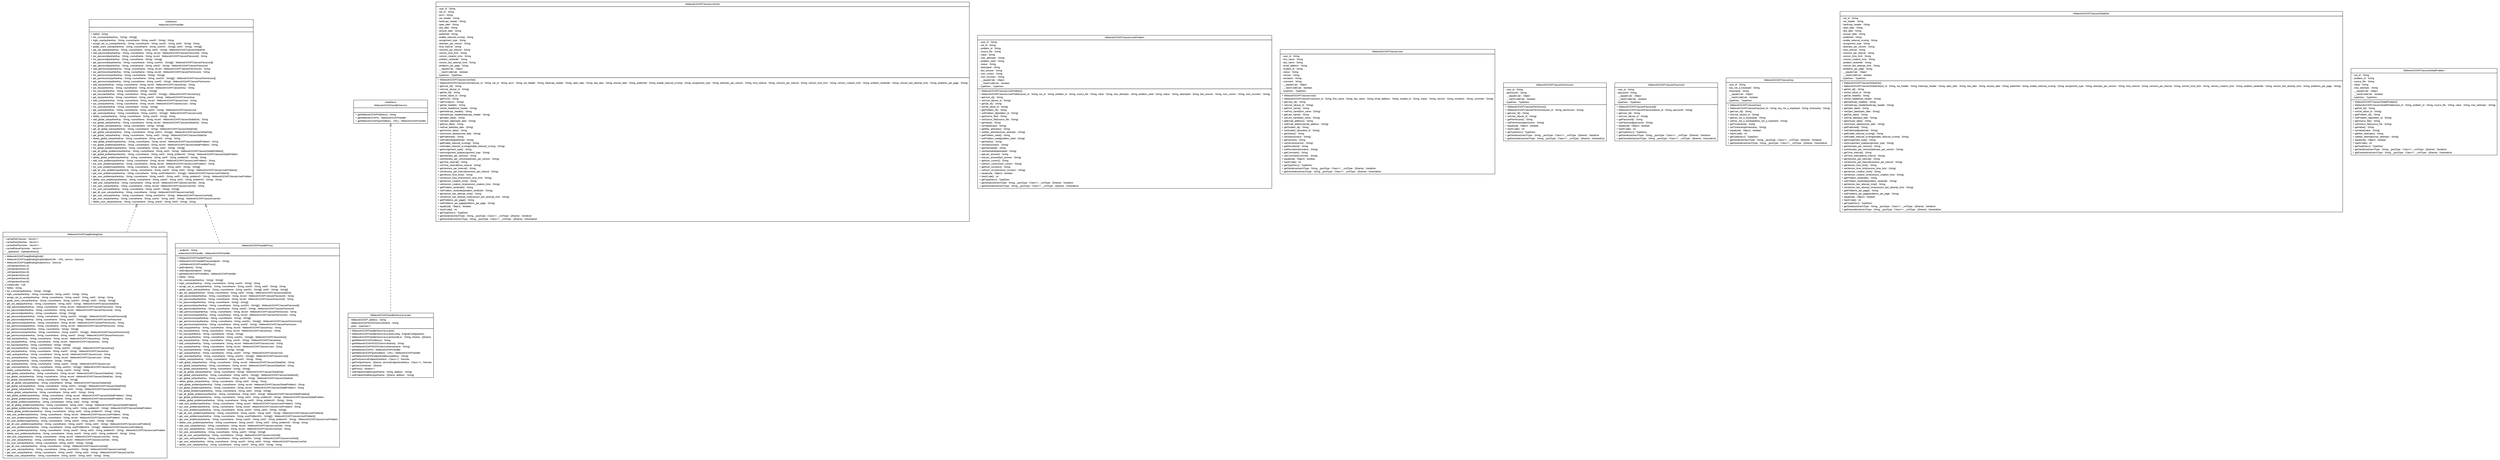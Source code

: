 #!/usr/local/bin/dot
#
# Class diagram 
# Generated by UMLGraph version 5.4 (http://www.umlgraph.org/)
#

digraph G {
	edge [fontname="arial",fontsize=10,labelfontname="arial",labelfontsize=10];
	node [fontname="arial",fontsize=10,shape=plaintext];
	nodesep=0.25;
	ranksep=0.5;
	// edu.missouri.math.webwork.WebworkSOAP.WebworkSOAPSoapBindingStub
	c33 [label=<<table title="edu.missouri.math.webwork.WebworkSOAP.WebworkSOAPSoapBindingStub" border="0" cellborder="1" cellspacing="0" cellpadding="2" port="p" href="./WebworkSOAPSoapBindingStub.html">
		<tr><td><table border="0" cellspacing="0" cellpadding="1">
<tr><td align="center" balign="center"> WebworkSOAPSoapBindingStub </td></tr>
		</table></td></tr>
		<tr><td><table border="0" cellspacing="0" cellpadding="1">
<tr><td align="left" balign="left"> - cachedSerClasses : Vector&lt;&gt; </td></tr>
<tr><td align="left" balign="left"> - cachedSerQNames : Vector&lt;&gt; </td></tr>
<tr><td align="left" balign="left"> - cachedSerFactories : Vector&lt;&gt; </td></tr>
<tr><td align="left" balign="left"> - cachedDeserFactories : Vector&lt;&gt; </td></tr>
<tr><td align="left" balign="left"> ~ _operations : OperationDesc[] </td></tr>
		</table></td></tr>
		<tr><td><table border="0" cellspacing="0" cellpadding="1">
<tr><td align="left" balign="left"> + WebworkSOAPSoapBindingStub() </td></tr>
<tr><td align="left" balign="left"> + WebworkSOAPSoapBindingStub(endpointURL : URL, service : Service) </td></tr>
<tr><td align="left" balign="left"> + WebworkSOAPSoapBindingStub(service : Service) </td></tr>
<tr><td align="left" balign="left"> - _initOperationDesc1() </td></tr>
<tr><td align="left" balign="left"> - _initOperationDesc2() </td></tr>
<tr><td align="left" balign="left"> - _initOperationDesc3() </td></tr>
<tr><td align="left" balign="left"> - _initOperationDesc4() </td></tr>
<tr><td align="left" balign="left"> - _initOperationDesc5() </td></tr>
<tr><td align="left" balign="left"> - _initOperationDesc6() </td></tr>
<tr><td align="left" balign="left"> # createCall() : Call </td></tr>
<tr><td align="left" balign="left"> + hello() : String </td></tr>
<tr><td align="left" balign="left"> + list_courses(authenKey : String) : String[] </td></tr>
<tr><td align="left" balign="left"> + login_user(authenKey : String, courseName : String, userID : String) : String </td></tr>
<tr><td align="left" balign="left"> + assign_set_to_user(authenKey : String, courseName : String, userID : String, setID : String) : String </td></tr>
<tr><td align="left" balign="left"> + grade_users_sets(authenKey : String, courseName : String, userIDs : String[], setID : String) : String[] </td></tr>
<tr><td align="left" balign="left"> + get_set_data(authenKey : String, courseName : String, setID : String) : WebworkSOAPClassesGlobalSet </td></tr>
<tr><td align="left" balign="left"> + add_password(authenKey : String, courseName : String, record : WebworkSOAPClassesPassword) : String </td></tr>
<tr><td align="left" balign="left"> + put_password(authenKey : String, courseName : String, record : WebworkSOAPClassesPassword) : String </td></tr>
<tr><td align="left" balign="left"> + list_password(authenKey : String, courseName : String) : String[] </td></tr>
<tr><td align="left" balign="left"> + get_passwords(authenKey : String, courseName : String, userIDs : String[]) : WebworkSOAPClassesPassword[] </td></tr>
<tr><td align="left" balign="left"> + get_password(authenKey : String, courseName : String, userID : String) : WebworkSOAPClassesPassword </td></tr>
<tr><td align="left" balign="left"> + add_permission(authenKey : String, courseName : String, record : WebworkSOAPClassesPermission) : String </td></tr>
<tr><td align="left" balign="left"> + put_permission(authenKey : String, courseName : String, record : WebworkSOAPClassesPermission) : String </td></tr>
<tr><td align="left" balign="left"> + list_permissions(authenKey : String, courseName : String) : String[] </td></tr>
<tr><td align="left" balign="left"> + get_permissions(authenKey : String, courseName : String, userIDs : String[]) : WebworkSOAPClassesPermission[] </td></tr>
<tr><td align="left" balign="left"> + get_permission(authenKey : String, courseName : String, userID : String) : WebworkSOAPClassesPermission </td></tr>
<tr><td align="left" balign="left"> + add_key(authenKey : String, courseName : String, record : WebworkSOAPClassesKey) : String </td></tr>
<tr><td align="left" balign="left"> + put_key(authenKey : String, courseName : String, record : WebworkSOAPClassesKey) : String </td></tr>
<tr><td align="left" balign="left"> + list_keys(authenKey : String, courseName : String) : String[] </td></tr>
<tr><td align="left" balign="left"> + get_keys(authenKey : String, courseName : String, userIDs : String[]) : WebworkSOAPClassesKey[] </td></tr>
<tr><td align="left" balign="left"> + get_key(authenKey : String, courseName : String, userID : String) : WebworkSOAPClassesKey </td></tr>
<tr><td align="left" balign="left"> + add_user(authenKey : String, courseName : String, record : WebworkSOAPClassesUser) : String </td></tr>
<tr><td align="left" balign="left"> + put_user(authenKey : String, courseName : String, record : WebworkSOAPClassesUser) : String </td></tr>
<tr><td align="left" balign="left"> + list_users(authenKey : String, courseName : String) : String[] </td></tr>
<tr><td align="left" balign="left"> + get_user(authenKey : String, courseName : String, userID : String) : WebworkSOAPClassesUser </td></tr>
<tr><td align="left" balign="left"> + get_users(authenKey : String, courseName : String, userIDs : String[]) : WebworkSOAPClassesUser[] </td></tr>
<tr><td align="left" balign="left"> + delete_user(authenKey : String, courseName : String, userID : String) : String </td></tr>
<tr><td align="left" balign="left"> + add_global_set(authenKey : String, courseName : String, record : WebworkSOAPClassesGlobalSet) : String </td></tr>
<tr><td align="left" balign="left"> + put_global_set(authenKey : String, courseName : String, record : WebworkSOAPClassesGlobalSet) : String </td></tr>
<tr><td align="left" balign="left"> + list_global_sets(authenKey : String, courseName : String) : String[] </td></tr>
<tr><td align="left" balign="left"> + get_all_global_sets(authenKey : String, courseName : String) : WebworkSOAPClassesGlobalSet[] </td></tr>
<tr><td align="left" balign="left"> + get_global_sets(authenKey : String, courseName : String, setIDs : String[]) : WebworkSOAPClassesGlobalSet[] </td></tr>
<tr><td align="left" balign="left"> + get_global_set(authenKey : String, courseName : String, setID : String) : WebworkSOAPClassesGlobalSet </td></tr>
<tr><td align="left" balign="left"> + delete_global_set(authenKey : String, courseName : String, setID : String) : String </td></tr>
<tr><td align="left" balign="left"> + add_global_problem(authenKey : String, courseName : String, record : WebworkSOAPClassesGlobalProblem) : String </td></tr>
<tr><td align="left" balign="left"> + put_global_problem(authenKey : String, courseName : String, record : WebworkSOAPClassesGlobalProblem) : String </td></tr>
<tr><td align="left" balign="left"> + list_global_problems(authenKey : String, courseName : String, setID : String) : String[] </td></tr>
<tr><td align="left" balign="left"> + get_all_global_problems(authenKey : String, courseName : String, setID : String) : WebworkSOAPClassesGlobalProblem[] </td></tr>
<tr><td align="left" balign="left"> + get_global_problem(authenKey : String, courseName : String, setID : String, problemID : String) : WebworkSOAPClassesGlobalProblem </td></tr>
<tr><td align="left" balign="left"> + delete_global_problem(authenKey : String, courseName : String, setID : String, problemID : String) : String </td></tr>
<tr><td align="left" balign="left"> + add_user_problem(authenKey : String, courseName : String, record : WebworkSOAPClassesUserProblem) : String </td></tr>
<tr><td align="left" balign="left"> + put_user_problem(authenKey : String, courseName : String, record : WebworkSOAPClassesUserProblem) : String </td></tr>
<tr><td align="left" balign="left"> + list_user_problems(authenKey : String, courseName : String, userID : String, setID : String) : String[] </td></tr>
<tr><td align="left" balign="left"> + get_all_user_problems(authenKey : String, courseName : String, userID : String, setID : String) : WebworkSOAPClassesUserProblem[] </td></tr>
<tr><td align="left" balign="left"> + get_user_problems(authenKey : String, courseName : String, userProblemIDs : String[]) : WebworkSOAPClassesUserProblem[] </td></tr>
<tr><td align="left" balign="left"> + get_user_problem(authenKey : String, courseName : String, userID : String, setID : String, problemID : String) : WebworkSOAPClassesUserProblem </td></tr>
<tr><td align="left" balign="left"> + delete_user_problem(authenKey : String, courseName : String, userID : String, setID : String, problemID : String) : String </td></tr>
<tr><td align="left" balign="left"> + add_user_set(authenKey : String, courseName : String, record : WebworkSOAPClassesUserSet) : String </td></tr>
<tr><td align="left" balign="left"> + put_user_set(authenKey : String, courseName : String, record : WebworkSOAPClassesUserSet) : String </td></tr>
<tr><td align="left" balign="left"> + list_user_sets(authenKey : String, courseName : String, userID : String) : String[] </td></tr>
<tr><td align="left" balign="left"> + get_all_user_sets(authenKey : String, courseName : String) : WebworkSOAPClassesUserSet[] </td></tr>
<tr><td align="left" balign="left"> + get_user_sets(authenKey : String, courseName : String, userSetIDs : String) : WebworkSOAPClassesUserSet[] </td></tr>
<tr><td align="left" balign="left"> + get_user_set(authenKey : String, courseName : String, userID : String, setID : String) : WebworkSOAPClassesUserSet </td></tr>
<tr><td align="left" balign="left"> + delete_user_set(authenKey : String, courseName : String, userID : String, setID : String) : String </td></tr>
		</table></td></tr>
		</table>>, URL="./WebworkSOAPSoapBindingStub.html", fontname="arial", fontcolor="black", fontsize=10.0];
	// edu.missouri.math.webwork.WebworkSOAP.WebworkSOAPHandlerServiceLocator
	c34 [label=<<table title="edu.missouri.math.webwork.WebworkSOAP.WebworkSOAPHandlerServiceLocator" border="0" cellborder="1" cellspacing="0" cellpadding="2" port="p" href="./WebworkSOAPHandlerServiceLocator.html">
		<tr><td><table border="0" cellspacing="0" cellpadding="1">
<tr><td align="center" balign="center"> WebworkSOAPHandlerServiceLocator </td></tr>
		</table></td></tr>
		<tr><td><table border="0" cellspacing="0" cellpadding="1">
<tr><td align="left" balign="left"> - WebworkSOAP_address : String </td></tr>
<tr><td align="left" balign="left"> - WebworkSOAPWSDDServiceName : String </td></tr>
<tr><td align="left" balign="left"> - ports : HashSet&lt;&gt; </td></tr>
		</table></td></tr>
		<tr><td><table border="0" cellspacing="0" cellpadding="1">
<tr><td align="left" balign="left"> + WebworkSOAPHandlerServiceLocator() </td></tr>
<tr><td align="left" balign="left"> + WebworkSOAPHandlerServiceLocator(config : EngineConfiguration) </td></tr>
<tr><td align="left" balign="left"> + WebworkSOAPHandlerServiceLocator(wsdlLoc : String, sName : QName) </td></tr>
<tr><td align="left" balign="left"> + getWebworkSOAPAddress() : String </td></tr>
<tr><td align="left" balign="left"> + getWebworkSOAPWSDDServiceName() : String </td></tr>
<tr><td align="left" balign="left"> + setWebworkSOAPWSDDServiceName(name : String) </td></tr>
<tr><td align="left" balign="left"> + getWebworkSOAP() : WebworkSOAPHandler </td></tr>
<tr><td align="left" balign="left"> + getWebworkSOAP(portAddress : URL) : WebworkSOAPHandler </td></tr>
<tr><td align="left" balign="left"> + setWebworkSOAPEndpointAddress(address : String) </td></tr>
<tr><td align="left" balign="left"> + getPort(serviceEndpointInterface : Class&lt;&gt;) : Remote </td></tr>
<tr><td align="left" balign="left"> + getPort(portName : QName, serviceEndpointInterface : Class&lt;&gt;) : Remote </td></tr>
<tr><td align="left" balign="left"> + getServiceName() : QName </td></tr>
<tr><td align="left" balign="left"> + getPorts() : Iterator&lt;&gt; </td></tr>
<tr><td align="left" balign="left"> + setEndpointAddress(portName : String, address : String) </td></tr>
<tr><td align="left" balign="left"> + setEndpointAddress(portName : QName, address : String) </td></tr>
		</table></td></tr>
		</table>>, URL="./WebworkSOAPHandlerServiceLocator.html", fontname="arial", fontcolor="black", fontsize=10.0];
	// edu.missouri.math.webwork.WebworkSOAP.WebworkSOAPHandlerService
	c35 [label=<<table title="edu.missouri.math.webwork.WebworkSOAP.WebworkSOAPHandlerService" border="0" cellborder="1" cellspacing="0" cellpadding="2" port="p" href="./WebworkSOAPHandlerService.html">
		<tr><td><table border="0" cellspacing="0" cellpadding="1">
<tr><td align="center" balign="center"> &#171;interface&#187; </td></tr>
<tr><td align="center" balign="center"> WebworkSOAPHandlerService </td></tr>
		</table></td></tr>
		<tr><td><table border="0" cellspacing="0" cellpadding="1">
<tr><td align="left" balign="left">  </td></tr>
		</table></td></tr>
		<tr><td><table border="0" cellspacing="0" cellpadding="1">
<tr><td align="left" balign="left"> + getWebworkSOAPAddress() : String </td></tr>
<tr><td align="left" balign="left"> + getWebworkSOAP() : WebworkSOAPHandler </td></tr>
<tr><td align="left" balign="left"> + getWebworkSOAP(portAddress : URL) : WebworkSOAPHandler </td></tr>
		</table></td></tr>
		</table>>, URL="./WebworkSOAPHandlerService.html", fontname="arial", fontcolor="black", fontsize=10.0];
	// edu.missouri.math.webwork.WebworkSOAP.WebworkSOAPHandlerProxy
	c36 [label=<<table title="edu.missouri.math.webwork.WebworkSOAP.WebworkSOAPHandlerProxy" border="0" cellborder="1" cellspacing="0" cellpadding="2" port="p" href="./WebworkSOAPHandlerProxy.html">
		<tr><td><table border="0" cellspacing="0" cellpadding="1">
<tr><td align="center" balign="center"> WebworkSOAPHandlerProxy </td></tr>
		</table></td></tr>
		<tr><td><table border="0" cellspacing="0" cellpadding="1">
<tr><td align="left" balign="left"> - _endpoint : String </td></tr>
<tr><td align="left" balign="left"> - webworkSOAPHandler : WebworkSOAPHandler </td></tr>
		</table></td></tr>
		<tr><td><table border="0" cellspacing="0" cellpadding="1">
<tr><td align="left" balign="left"> + WebworkSOAPHandlerProxy() </td></tr>
<tr><td align="left" balign="left"> + WebworkSOAPHandlerProxy(endpoint : String) </td></tr>
<tr><td align="left" balign="left"> - _initWebworkSOAPHandlerProxy() </td></tr>
<tr><td align="left" balign="left"> + getEndpoint() : String </td></tr>
<tr><td align="left" balign="left"> + setEndpoint(endpoint : String) </td></tr>
<tr><td align="left" balign="left"> + getWebworkSOAPHandler() : WebworkSOAPHandler </td></tr>
<tr><td align="left" balign="left"> + hello() : String </td></tr>
<tr><td align="left" balign="left"> + list_courses(authenKey : String) : String[] </td></tr>
<tr><td align="left" balign="left"> + login_user(authenKey : String, courseName : String, userID : String) : String </td></tr>
<tr><td align="left" balign="left"> + assign_set_to_user(authenKey : String, courseName : String, userID : String, setID : String) : String </td></tr>
<tr><td align="left" balign="left"> + grade_users_sets(authenKey : String, courseName : String, userIDs : String[], setID : String) : String[] </td></tr>
<tr><td align="left" balign="left"> + get_set_data(authenKey : String, courseName : String, setID : String) : WebworkSOAPClassesGlobalSet </td></tr>
<tr><td align="left" balign="left"> + add_password(authenKey : String, courseName : String, record : WebworkSOAPClassesPassword) : String </td></tr>
<tr><td align="left" balign="left"> + put_password(authenKey : String, courseName : String, record : WebworkSOAPClassesPassword) : String </td></tr>
<tr><td align="left" balign="left"> + list_password(authenKey : String, courseName : String) : String[] </td></tr>
<tr><td align="left" balign="left"> + get_passwords(authenKey : String, courseName : String, userIDs : String[]) : WebworkSOAPClassesPassword[] </td></tr>
<tr><td align="left" balign="left"> + get_password(authenKey : String, courseName : String, userID : String) : WebworkSOAPClassesPassword </td></tr>
<tr><td align="left" balign="left"> + add_permission(authenKey : String, courseName : String, record : WebworkSOAPClassesPermission) : String </td></tr>
<tr><td align="left" balign="left"> + put_permission(authenKey : String, courseName : String, record : WebworkSOAPClassesPermission) : String </td></tr>
<tr><td align="left" balign="left"> + list_permissions(authenKey : String, courseName : String) : String[] </td></tr>
<tr><td align="left" balign="left"> + get_permissions(authenKey : String, courseName : String, userIDs : String[]) : WebworkSOAPClassesPermission[] </td></tr>
<tr><td align="left" balign="left"> + get_permission(authenKey : String, courseName : String, userID : String) : WebworkSOAPClassesPermission </td></tr>
<tr><td align="left" balign="left"> + add_key(authenKey : String, courseName : String, record : WebworkSOAPClassesKey) : String </td></tr>
<tr><td align="left" balign="left"> + put_key(authenKey : String, courseName : String, record : WebworkSOAPClassesKey) : String </td></tr>
<tr><td align="left" balign="left"> + list_keys(authenKey : String, courseName : String) : String[] </td></tr>
<tr><td align="left" balign="left"> + get_keys(authenKey : String, courseName : String, userIDs : String[]) : WebworkSOAPClassesKey[] </td></tr>
<tr><td align="left" balign="left"> + get_key(authenKey : String, courseName : String, userID : String) : WebworkSOAPClassesKey </td></tr>
<tr><td align="left" balign="left"> + add_user(authenKey : String, courseName : String, record : WebworkSOAPClassesUser) : String </td></tr>
<tr><td align="left" balign="left"> + put_user(authenKey : String, courseName : String, record : WebworkSOAPClassesUser) : String </td></tr>
<tr><td align="left" balign="left"> + list_users(authenKey : String, courseName : String) : String[] </td></tr>
<tr><td align="left" balign="left"> + get_user(authenKey : String, courseName : String, userID : String) : WebworkSOAPClassesUser </td></tr>
<tr><td align="left" balign="left"> + get_users(authenKey : String, courseName : String, userIDs : String[]) : WebworkSOAPClassesUser[] </td></tr>
<tr><td align="left" balign="left"> + delete_user(authenKey : String, courseName : String, userID : String) : String </td></tr>
<tr><td align="left" balign="left"> + add_global_set(authenKey : String, courseName : String, record : WebworkSOAPClassesGlobalSet) : String </td></tr>
<tr><td align="left" balign="left"> + put_global_set(authenKey : String, courseName : String, record : WebworkSOAPClassesGlobalSet) : String </td></tr>
<tr><td align="left" balign="left"> + list_global_sets(authenKey : String, courseName : String) : String[] </td></tr>
<tr><td align="left" balign="left"> + get_all_global_sets(authenKey : String, courseName : String) : WebworkSOAPClassesGlobalSet[] </td></tr>
<tr><td align="left" balign="left"> + get_global_sets(authenKey : String, courseName : String, setIDs : String[]) : WebworkSOAPClassesGlobalSet[] </td></tr>
<tr><td align="left" balign="left"> + get_global_set(authenKey : String, courseName : String, setID : String) : WebworkSOAPClassesGlobalSet </td></tr>
<tr><td align="left" balign="left"> + delete_global_set(authenKey : String, courseName : String, setID : String) : String </td></tr>
<tr><td align="left" balign="left"> + add_global_problem(authenKey : String, courseName : String, record : WebworkSOAPClassesGlobalProblem) : String </td></tr>
<tr><td align="left" balign="left"> + put_global_problem(authenKey : String, courseName : String, record : WebworkSOAPClassesGlobalProblem) : String </td></tr>
<tr><td align="left" balign="left"> + list_global_problems(authenKey : String, courseName : String, setID : String) : String[] </td></tr>
<tr><td align="left" balign="left"> + get_all_global_problems(authenKey : String, courseName : String, setID : String) : WebworkSOAPClassesGlobalProblem[] </td></tr>
<tr><td align="left" balign="left"> + get_global_problem(authenKey : String, courseName : String, setID : String, problemID : String) : WebworkSOAPClassesGlobalProblem </td></tr>
<tr><td align="left" balign="left"> + delete_global_problem(authenKey : String, courseName : String, setID : String, problemID : String) : String </td></tr>
<tr><td align="left" balign="left"> + add_user_problem(authenKey : String, courseName : String, record : WebworkSOAPClassesUserProblem) : String </td></tr>
<tr><td align="left" balign="left"> + put_user_problem(authenKey : String, courseName : String, record : WebworkSOAPClassesUserProblem) : String </td></tr>
<tr><td align="left" balign="left"> + list_user_problems(authenKey : String, courseName : String, userID : String, setID : String) : String[] </td></tr>
<tr><td align="left" balign="left"> + get_all_user_problems(authenKey : String, courseName : String, userID : String, setID : String) : WebworkSOAPClassesUserProblem[] </td></tr>
<tr><td align="left" balign="left"> + get_user_problems(authenKey : String, courseName : String, userProblemIDs : String[]) : WebworkSOAPClassesUserProblem[] </td></tr>
<tr><td align="left" balign="left"> + get_user_problem(authenKey : String, courseName : String, userID : String, setID : String, problemID : String) : WebworkSOAPClassesUserProblem </td></tr>
<tr><td align="left" balign="left"> + delete_user_problem(authenKey : String, courseName : String, userID : String, setID : String, problemID : String) : String </td></tr>
<tr><td align="left" balign="left"> + add_user_set(authenKey : String, courseName : String, record : WebworkSOAPClassesUserSet) : String </td></tr>
<tr><td align="left" balign="left"> + put_user_set(authenKey : String, courseName : String, record : WebworkSOAPClassesUserSet) : String </td></tr>
<tr><td align="left" balign="left"> + list_user_sets(authenKey : String, courseName : String, userID : String) : String[] </td></tr>
<tr><td align="left" balign="left"> + get_all_user_sets(authenKey : String, courseName : String) : WebworkSOAPClassesUserSet[] </td></tr>
<tr><td align="left" balign="left"> + get_user_sets(authenKey : String, courseName : String, userSetIDs : String) : WebworkSOAPClassesUserSet[] </td></tr>
<tr><td align="left" balign="left"> + get_user_set(authenKey : String, courseName : String, userID : String, setID : String) : WebworkSOAPClassesUserSet </td></tr>
<tr><td align="left" balign="left"> + delete_user_set(authenKey : String, courseName : String, userID : String, setID : String) : String </td></tr>
		</table></td></tr>
		</table>>, URL="./WebworkSOAPHandlerProxy.html", fontname="arial", fontcolor="black", fontsize=10.0];
	// edu.missouri.math.webwork.WebworkSOAP.WebworkSOAPHandler
	c37 [label=<<table title="edu.missouri.math.webwork.WebworkSOAP.WebworkSOAPHandler" border="0" cellborder="1" cellspacing="0" cellpadding="2" port="p" href="./WebworkSOAPHandler.html">
		<tr><td><table border="0" cellspacing="0" cellpadding="1">
<tr><td align="center" balign="center"> &#171;interface&#187; </td></tr>
<tr><td align="center" balign="center"> WebworkSOAPHandler </td></tr>
		</table></td></tr>
		<tr><td><table border="0" cellspacing="0" cellpadding="1">
<tr><td align="left" balign="left">  </td></tr>
		</table></td></tr>
		<tr><td><table border="0" cellspacing="0" cellpadding="1">
<tr><td align="left" balign="left"> + hello() : String </td></tr>
<tr><td align="left" balign="left"> + list_courses(authenKey : String) : String[] </td></tr>
<tr><td align="left" balign="left"> + login_user(authenKey : String, courseName : String, userID : String) : String </td></tr>
<tr><td align="left" balign="left"> + assign_set_to_user(authenKey : String, courseName : String, userID : String, setID : String) : String </td></tr>
<tr><td align="left" balign="left"> + grade_users_sets(authenKey : String, courseName : String, userIDs : String[], setID : String) : String[] </td></tr>
<tr><td align="left" balign="left"> + get_set_data(authenKey : String, courseName : String, setID : String) : WebworkSOAPClassesGlobalSet </td></tr>
<tr><td align="left" balign="left"> + add_password(authenKey : String, courseName : String, record : WebworkSOAPClassesPassword) : String </td></tr>
<tr><td align="left" balign="left"> + put_password(authenKey : String, courseName : String, record : WebworkSOAPClassesPassword) : String </td></tr>
<tr><td align="left" balign="left"> + list_password(authenKey : String, courseName : String) : String[] </td></tr>
<tr><td align="left" balign="left"> + get_passwords(authenKey : String, courseName : String, userIDs : String[]) : WebworkSOAPClassesPassword[] </td></tr>
<tr><td align="left" balign="left"> + get_password(authenKey : String, courseName : String, userID : String) : WebworkSOAPClassesPassword </td></tr>
<tr><td align="left" balign="left"> + add_permission(authenKey : String, courseName : String, record : WebworkSOAPClassesPermission) : String </td></tr>
<tr><td align="left" balign="left"> + put_permission(authenKey : String, courseName : String, record : WebworkSOAPClassesPermission) : String </td></tr>
<tr><td align="left" balign="left"> + list_permissions(authenKey : String, courseName : String) : String[] </td></tr>
<tr><td align="left" balign="left"> + get_permissions(authenKey : String, courseName : String, userIDs : String[]) : WebworkSOAPClassesPermission[] </td></tr>
<tr><td align="left" balign="left"> + get_permission(authenKey : String, courseName : String, userID : String) : WebworkSOAPClassesPermission </td></tr>
<tr><td align="left" balign="left"> + add_key(authenKey : String, courseName : String, record : WebworkSOAPClassesKey) : String </td></tr>
<tr><td align="left" balign="left"> + put_key(authenKey : String, courseName : String, record : WebworkSOAPClassesKey) : String </td></tr>
<tr><td align="left" balign="left"> + list_keys(authenKey : String, courseName : String) : String[] </td></tr>
<tr><td align="left" balign="left"> + get_keys(authenKey : String, courseName : String, userIDs : String[]) : WebworkSOAPClassesKey[] </td></tr>
<tr><td align="left" balign="left"> + get_key(authenKey : String, courseName : String, userID : String) : WebworkSOAPClassesKey </td></tr>
<tr><td align="left" balign="left"> + add_user(authenKey : String, courseName : String, record : WebworkSOAPClassesUser) : String </td></tr>
<tr><td align="left" balign="left"> + put_user(authenKey : String, courseName : String, record : WebworkSOAPClassesUser) : String </td></tr>
<tr><td align="left" balign="left"> + list_users(authenKey : String, courseName : String) : String[] </td></tr>
<tr><td align="left" balign="left"> + get_user(authenKey : String, courseName : String, userID : String) : WebworkSOAPClassesUser </td></tr>
<tr><td align="left" balign="left"> + get_users(authenKey : String, courseName : String, userIDs : String[]) : WebworkSOAPClassesUser[] </td></tr>
<tr><td align="left" balign="left"> + delete_user(authenKey : String, courseName : String, userID : String) : String </td></tr>
<tr><td align="left" balign="left"> + add_global_set(authenKey : String, courseName : String, record : WebworkSOAPClassesGlobalSet) : String </td></tr>
<tr><td align="left" balign="left"> + put_global_set(authenKey : String, courseName : String, record : WebworkSOAPClassesGlobalSet) : String </td></tr>
<tr><td align="left" balign="left"> + list_global_sets(authenKey : String, courseName : String) : String[] </td></tr>
<tr><td align="left" balign="left"> + get_all_global_sets(authenKey : String, courseName : String) : WebworkSOAPClassesGlobalSet[] </td></tr>
<tr><td align="left" balign="left"> + get_global_sets(authenKey : String, courseName : String, setIDs : String[]) : WebworkSOAPClassesGlobalSet[] </td></tr>
<tr><td align="left" balign="left"> + get_global_set(authenKey : String, courseName : String, setID : String) : WebworkSOAPClassesGlobalSet </td></tr>
<tr><td align="left" balign="left"> + delete_global_set(authenKey : String, courseName : String, setID : String) : String </td></tr>
<tr><td align="left" balign="left"> + add_global_problem(authenKey : String, courseName : String, record : WebworkSOAPClassesGlobalProblem) : String </td></tr>
<tr><td align="left" balign="left"> + put_global_problem(authenKey : String, courseName : String, record : WebworkSOAPClassesGlobalProblem) : String </td></tr>
<tr><td align="left" balign="left"> + list_global_problems(authenKey : String, courseName : String, setID : String) : String[] </td></tr>
<tr><td align="left" balign="left"> + get_all_global_problems(authenKey : String, courseName : String, setID : String) : WebworkSOAPClassesGlobalProblem[] </td></tr>
<tr><td align="left" balign="left"> + get_global_problem(authenKey : String, courseName : String, setID : String, problemID : String) : WebworkSOAPClassesGlobalProblem </td></tr>
<tr><td align="left" balign="left"> + delete_global_problem(authenKey : String, courseName : String, setID : String, problemID : String) : String </td></tr>
<tr><td align="left" balign="left"> + add_user_problem(authenKey : String, courseName : String, record : WebworkSOAPClassesUserProblem) : String </td></tr>
<tr><td align="left" balign="left"> + put_user_problem(authenKey : String, courseName : String, record : WebworkSOAPClassesUserProblem) : String </td></tr>
<tr><td align="left" balign="left"> + list_user_problems(authenKey : String, courseName : String, userID : String, setID : String) : String[] </td></tr>
<tr><td align="left" balign="left"> + get_all_user_problems(authenKey : String, courseName : String, userID : String, setID : String) : WebworkSOAPClassesUserProblem[] </td></tr>
<tr><td align="left" balign="left"> + get_user_problems(authenKey : String, courseName : String, userProblemIDs : String[]) : WebworkSOAPClassesUserProblem[] </td></tr>
<tr><td align="left" balign="left"> + get_user_problem(authenKey : String, courseName : String, userID : String, setID : String, problemID : String) : WebworkSOAPClassesUserProblem </td></tr>
<tr><td align="left" balign="left"> + delete_user_problem(authenKey : String, courseName : String, userID : String, setID : String, problemID : String) : String </td></tr>
<tr><td align="left" balign="left"> + add_user_set(authenKey : String, courseName : String, record : WebworkSOAPClassesUserSet) : String </td></tr>
<tr><td align="left" balign="left"> + put_user_set(authenKey : String, courseName : String, record : WebworkSOAPClassesUserSet) : String </td></tr>
<tr><td align="left" balign="left"> + list_user_sets(authenKey : String, courseName : String, userID : String) : String[] </td></tr>
<tr><td align="left" balign="left"> + get_all_user_sets(authenKey : String, courseName : String) : WebworkSOAPClassesUserSet[] </td></tr>
<tr><td align="left" balign="left"> + get_user_sets(authenKey : String, courseName : String, userSetIDs : String) : WebworkSOAPClassesUserSet[] </td></tr>
<tr><td align="left" balign="left"> + get_user_set(authenKey : String, courseName : String, userID : String, setID : String) : WebworkSOAPClassesUserSet </td></tr>
<tr><td align="left" balign="left"> + delete_user_set(authenKey : String, courseName : String, userID : String, setID : String) : String </td></tr>
		</table></td></tr>
		</table>>, URL="./WebworkSOAPHandler.html", fontname="arial", fontcolor="black", fontsize=10.0];
	// edu.missouri.math.webwork.WebworkSOAP.WebworkSOAPClassesUserSet
	c38 [label=<<table title="edu.missouri.math.webwork.WebworkSOAP.WebworkSOAPClassesUserSet" border="0" cellborder="1" cellspacing="0" cellpadding="2" port="p" href="./WebworkSOAPClassesUserSet.html">
		<tr><td><table border="0" cellspacing="0" cellpadding="1">
<tr><td align="center" balign="center"> WebworkSOAPClassesUserSet </td></tr>
		</table></td></tr>
		<tr><td><table border="0" cellspacing="0" cellpadding="1">
<tr><td align="left" balign="left"> - user_id : String </td></tr>
<tr><td align="left" balign="left"> - set_id : String </td></tr>
<tr><td align="left" balign="left"> - psvn : String </td></tr>
<tr><td align="left" balign="left"> - set_header : String </td></tr>
<tr><td align="left" balign="left"> - hardcopy_header : String </td></tr>
<tr><td align="left" balign="left"> - open_date : String </td></tr>
<tr><td align="left" balign="left"> - due_date : String </td></tr>
<tr><td align="left" balign="left"> - answer_date : String </td></tr>
<tr><td align="left" balign="left"> - published : String </td></tr>
<tr><td align="left" balign="left"> - enable_reduced_scoring : String </td></tr>
<tr><td align="left" balign="left"> - assignment_type : String </td></tr>
<tr><td align="left" balign="left"> - attempts_per_version : String </td></tr>
<tr><td align="left" balign="left"> - time_interval : String </td></tr>
<tr><td align="left" balign="left"> - versions_per_interval : String </td></tr>
<tr><td align="left" balign="left"> - version_time_limit : String </td></tr>
<tr><td align="left" balign="left"> - version_creation_time : String </td></tr>
<tr><td align="left" balign="left"> - problem_randorder : String </td></tr>
<tr><td align="left" balign="left"> - version_last_attempt_time : String </td></tr>
<tr><td align="left" balign="left"> - problems_per_page : String </td></tr>
<tr><td align="left" balign="left"> - __equalsCalc : Object </td></tr>
<tr><td align="left" balign="left"> - __hashCodeCalc : boolean </td></tr>
<tr><td align="left" balign="left"> - typeDesc : TypeDesc </td></tr>
		</table></td></tr>
		<tr><td><table border="0" cellspacing="0" cellpadding="1">
<tr><td align="left" balign="left"> + WebworkSOAPClassesUserSet() </td></tr>
<tr><td align="left" balign="left"> + WebworkSOAPClassesUserSet(user_id : String, set_id : String, psvn : String, set_header : String, hardcopy_header : String, open_date : String, due_date : String, answer_date : String, published : String, enable_reduced_scoring : String, assignment_type : String, attempts_per_version : String, time_interval : String, versions_per_interval : String, version_time_limit : String, version_creation_time : String, problem_randorder : String, version_last_attempt_time : String, problems_per_page : String) </td></tr>
<tr><td align="left" balign="left"> + getUser_id() : String </td></tr>
<tr><td align="left" balign="left"> + setUser_id(user_id : String) </td></tr>
<tr><td align="left" balign="left"> + getSet_id() : String </td></tr>
<tr><td align="left" balign="left"> + setSet_id(set_id : String) </td></tr>
<tr><td align="left" balign="left"> + getPsvn() : String </td></tr>
<tr><td align="left" balign="left"> + setPsvn(psvn : String) </td></tr>
<tr><td align="left" balign="left"> + getSet_header() : String </td></tr>
<tr><td align="left" balign="left"> + setSet_header(set_header : String) </td></tr>
<tr><td align="left" balign="left"> + getHardcopy_header() : String </td></tr>
<tr><td align="left" balign="left"> + setHardcopy_header(hardcopy_header : String) </td></tr>
<tr><td align="left" balign="left"> + getOpen_date() : String </td></tr>
<tr><td align="left" balign="left"> + setOpen_date(open_date : String) </td></tr>
<tr><td align="left" balign="left"> + getDue_date() : String </td></tr>
<tr><td align="left" balign="left"> + setDue_date(due_date : String) </td></tr>
<tr><td align="left" balign="left"> + getAnswer_date() : String </td></tr>
<tr><td align="left" balign="left"> + setAnswer_date(answer_date : String) </td></tr>
<tr><td align="left" balign="left"> + getPublished() : String </td></tr>
<tr><td align="left" balign="left"> + setPublished(published : String) </td></tr>
<tr><td align="left" balign="left"> + getEnable_reduced_scoring() : String </td></tr>
<tr><td align="left" balign="left"> + setEnable_reduced_scoring(enable_reduced_scoring : String) </td></tr>
<tr><td align="left" balign="left"> + getAssignment_type() : String </td></tr>
<tr><td align="left" balign="left"> + setAssignment_type(assignment_type : String) </td></tr>
<tr><td align="left" balign="left"> + getAttempts_per_version() : String </td></tr>
<tr><td align="left" balign="left"> + setAttempts_per_version(attempts_per_version : String) </td></tr>
<tr><td align="left" balign="left"> + getTime_interval() : String </td></tr>
<tr><td align="left" balign="left"> + setTime_interval(time_interval : String) </td></tr>
<tr><td align="left" balign="left"> + getVersions_per_interval() : String </td></tr>
<tr><td align="left" balign="left"> + setVersions_per_interval(versions_per_interval : String) </td></tr>
<tr><td align="left" balign="left"> + getVersion_time_limit() : String </td></tr>
<tr><td align="left" balign="left"> + setVersion_time_limit(version_time_limit : String) </td></tr>
<tr><td align="left" balign="left"> + getVersion_creation_time() : String </td></tr>
<tr><td align="left" balign="left"> + setVersion_creation_time(version_creation_time : String) </td></tr>
<tr><td align="left" balign="left"> + getProblem_randorder() : String </td></tr>
<tr><td align="left" balign="left"> + setProblem_randorder(problem_randorder : String) </td></tr>
<tr><td align="left" balign="left"> + getVersion_last_attempt_time() : String </td></tr>
<tr><td align="left" balign="left"> + setVersion_last_attempt_time(version_last_attempt_time : String) </td></tr>
<tr><td align="left" balign="left"> + getProblems_per_page() : String </td></tr>
<tr><td align="left" balign="left"> + setProblems_per_page(problems_per_page : String) </td></tr>
<tr><td align="left" balign="left"> + equals(obj : Object) : boolean </td></tr>
<tr><td align="left" balign="left"> + hashCode() : int </td></tr>
<tr><td align="left" balign="left"> + getTypeDesc() : TypeDesc </td></tr>
<tr><td align="left" balign="left"> + getSerializer(mechType : String, _javaType : Class&lt;&gt;, _xmlType : QName) : Serializer </td></tr>
<tr><td align="left" balign="left"> + getDeserializer(mechType : String, _javaType : Class&lt;&gt;, _xmlType : QName) : Deserializer </td></tr>
		</table></td></tr>
		</table>>, URL="./WebworkSOAPClassesUserSet.html", fontname="arial", fontcolor="black", fontsize=10.0];
	// edu.missouri.math.webwork.WebworkSOAP.WebworkSOAPClassesUserProblem
	c39 [label=<<table title="edu.missouri.math.webwork.WebworkSOAP.WebworkSOAPClassesUserProblem" border="0" cellborder="1" cellspacing="0" cellpadding="2" port="p" href="./WebworkSOAPClassesUserProblem.html">
		<tr><td><table border="0" cellspacing="0" cellpadding="1">
<tr><td align="center" balign="center"> WebworkSOAPClassesUserProblem </td></tr>
		</table></td></tr>
		<tr><td><table border="0" cellspacing="0" cellpadding="1">
<tr><td align="left" balign="left"> - user_id : String </td></tr>
<tr><td align="left" balign="left"> - set_id : String </td></tr>
<tr><td align="left" balign="left"> - problem_id : String </td></tr>
<tr><td align="left" balign="left"> - source_file : String </td></tr>
<tr><td align="left" balign="left"> - value : String </td></tr>
<tr><td align="left" balign="left"> - max_attempts : String </td></tr>
<tr><td align="left" balign="left"> - problem_seed : String </td></tr>
<tr><td align="left" balign="left"> - status : String </td></tr>
<tr><td align="left" balign="left"> - attempted : String </td></tr>
<tr><td align="left" balign="left"> - last_answer : String </td></tr>
<tr><td align="left" balign="left"> - num_correct : String </td></tr>
<tr><td align="left" balign="left"> - num_incorrect : String </td></tr>
<tr><td align="left" balign="left"> - __equalsCalc : Object </td></tr>
<tr><td align="left" balign="left"> - __hashCodeCalc : boolean </td></tr>
<tr><td align="left" balign="left"> - typeDesc : TypeDesc </td></tr>
		</table></td></tr>
		<tr><td><table border="0" cellspacing="0" cellpadding="1">
<tr><td align="left" balign="left"> + WebworkSOAPClassesUserProblem() </td></tr>
<tr><td align="left" balign="left"> + WebworkSOAPClassesUserProblem(user_id : String, set_id : String, problem_id : String, source_file : String, value : String, max_attempts : String, problem_seed : String, status : String, attempted : String, last_answer : String, num_correct : String, num_incorrect : String) </td></tr>
<tr><td align="left" balign="left"> + getUser_id() : String </td></tr>
<tr><td align="left" balign="left"> + setUser_id(user_id : String) </td></tr>
<tr><td align="left" balign="left"> + getSet_id() : String </td></tr>
<tr><td align="left" balign="left"> + setSet_id(set_id : String) </td></tr>
<tr><td align="left" balign="left"> + getProblem_id() : String </td></tr>
<tr><td align="left" balign="left"> + setProblem_id(problem_id : String) </td></tr>
<tr><td align="left" balign="left"> + getSource_file() : String </td></tr>
<tr><td align="left" balign="left"> + setSource_file(source_file : String) </td></tr>
<tr><td align="left" balign="left"> + getValue() : String </td></tr>
<tr><td align="left" balign="left"> + setValue(value : String) </td></tr>
<tr><td align="left" balign="left"> + getMax_attempts() : String </td></tr>
<tr><td align="left" balign="left"> + setMax_attempts(max_attempts : String) </td></tr>
<tr><td align="left" balign="left"> + getProblem_seed() : String </td></tr>
<tr><td align="left" balign="left"> + setProblem_seed(problem_seed : String) </td></tr>
<tr><td align="left" balign="left"> + getStatus() : String </td></tr>
<tr><td align="left" balign="left"> + setStatus(status : String) </td></tr>
<tr><td align="left" balign="left"> + getAttempted() : String </td></tr>
<tr><td align="left" balign="left"> + setAttempted(attempted : String) </td></tr>
<tr><td align="left" balign="left"> + getLast_answer() : String </td></tr>
<tr><td align="left" balign="left"> + setLast_answer(last_answer : String) </td></tr>
<tr><td align="left" balign="left"> + getNum_correct() : String </td></tr>
<tr><td align="left" balign="left"> + setNum_correct(num_correct : String) </td></tr>
<tr><td align="left" balign="left"> + getNum_incorrect() : String </td></tr>
<tr><td align="left" balign="left"> + setNum_incorrect(num_incorrect : String) </td></tr>
<tr><td align="left" balign="left"> + equals(obj : Object) : boolean </td></tr>
<tr><td align="left" balign="left"> + hashCode() : int </td></tr>
<tr><td align="left" balign="left"> + getTypeDesc() : TypeDesc </td></tr>
<tr><td align="left" balign="left"> + getSerializer(mechType : String, _javaType : Class&lt;&gt;, _xmlType : QName) : Serializer </td></tr>
<tr><td align="left" balign="left"> + getDeserializer(mechType : String, _javaType : Class&lt;&gt;, _xmlType : QName) : Deserializer </td></tr>
		</table></td></tr>
		</table>>, URL="./WebworkSOAPClassesUserProblem.html", fontname="arial", fontcolor="black", fontsize=10.0];
	// edu.missouri.math.webwork.WebworkSOAP.WebworkSOAPClassesUser
	c40 [label=<<table title="edu.missouri.math.webwork.WebworkSOAP.WebworkSOAPClassesUser" border="0" cellborder="1" cellspacing="0" cellpadding="2" port="p" href="./WebworkSOAPClassesUser.html">
		<tr><td><table border="0" cellspacing="0" cellpadding="1">
<tr><td align="center" balign="center"> WebworkSOAPClassesUser </td></tr>
		</table></td></tr>
		<tr><td><table border="0" cellspacing="0" cellpadding="1">
<tr><td align="left" balign="left"> - user_id : String </td></tr>
<tr><td align="left" balign="left"> - first_name : String </td></tr>
<tr><td align="left" balign="left"> - last_name : String </td></tr>
<tr><td align="left" balign="left"> - email_address : String </td></tr>
<tr><td align="left" balign="left"> - student_id : String </td></tr>
<tr><td align="left" balign="left"> - status : String </td></tr>
<tr><td align="left" balign="left"> - section : String </td></tr>
<tr><td align="left" balign="left"> - recitation : String </td></tr>
<tr><td align="left" balign="left"> - comment : String </td></tr>
<tr><td align="left" balign="left"> - __equalsCalc : Object </td></tr>
<tr><td align="left" balign="left"> - __hashCodeCalc : boolean </td></tr>
<tr><td align="left" balign="left"> - typeDesc : TypeDesc </td></tr>
		</table></td></tr>
		<tr><td><table border="0" cellspacing="0" cellpadding="1">
<tr><td align="left" balign="left"> + WebworkSOAPClassesUser() </td></tr>
<tr><td align="left" balign="left"> + WebworkSOAPClassesUser(user_id : String, first_name : String, last_name : String, email_address : String, student_id : String, status : String, section : String, recitation : String, comment : String) </td></tr>
<tr><td align="left" balign="left"> + getUser_id() : String </td></tr>
<tr><td align="left" balign="left"> + setUser_id(user_id : String) </td></tr>
<tr><td align="left" balign="left"> + getFirst_name() : String </td></tr>
<tr><td align="left" balign="left"> + setFirst_name(first_name : String) </td></tr>
<tr><td align="left" balign="left"> + getLast_name() : String </td></tr>
<tr><td align="left" balign="left"> + setLast_name(last_name : String) </td></tr>
<tr><td align="left" balign="left"> + getEmail_address() : String </td></tr>
<tr><td align="left" balign="left"> + setEmail_address(email_address : String) </td></tr>
<tr><td align="left" balign="left"> + getStudent_id() : String </td></tr>
<tr><td align="left" balign="left"> + setStudent_id(student_id : String) </td></tr>
<tr><td align="left" balign="left"> + getStatus() : String </td></tr>
<tr><td align="left" balign="left"> + setStatus(status : String) </td></tr>
<tr><td align="left" balign="left"> + getSection() : String </td></tr>
<tr><td align="left" balign="left"> + setSection(section : String) </td></tr>
<tr><td align="left" balign="left"> + getRecitation() : String </td></tr>
<tr><td align="left" balign="left"> + setRecitation(recitation : String) </td></tr>
<tr><td align="left" balign="left"> + getComment() : String </td></tr>
<tr><td align="left" balign="left"> + setComment(comment : String) </td></tr>
<tr><td align="left" balign="left"> + equals(obj : Object) : boolean </td></tr>
<tr><td align="left" balign="left"> + hashCode() : int </td></tr>
<tr><td align="left" balign="left"> + getTypeDesc() : TypeDesc </td></tr>
<tr><td align="left" balign="left"> + getSerializer(mechType : String, _javaType : Class&lt;&gt;, _xmlType : QName) : Serializer </td></tr>
<tr><td align="left" balign="left"> + getDeserializer(mechType : String, _javaType : Class&lt;&gt;, _xmlType : QName) : Deserializer </td></tr>
		</table></td></tr>
		</table>>, URL="./WebworkSOAPClassesUser.html", fontname="arial", fontcolor="black", fontsize=10.0];
	// edu.missouri.math.webwork.WebworkSOAP.WebworkSOAPClassesPermission
	c41 [label=<<table title="edu.missouri.math.webwork.WebworkSOAP.WebworkSOAPClassesPermission" border="0" cellborder="1" cellspacing="0" cellpadding="2" port="p" href="./WebworkSOAPClassesPermission.html">
		<tr><td><table border="0" cellspacing="0" cellpadding="1">
<tr><td align="center" balign="center"> WebworkSOAPClassesPermission </td></tr>
		</table></td></tr>
		<tr><td><table border="0" cellspacing="0" cellpadding="1">
<tr><td align="left" balign="left"> - user_id : String </td></tr>
<tr><td align="left" balign="left"> - permission : String </td></tr>
<tr><td align="left" balign="left"> - __equalsCalc : Object </td></tr>
<tr><td align="left" balign="left"> - __hashCodeCalc : boolean </td></tr>
<tr><td align="left" balign="left"> - typeDesc : TypeDesc </td></tr>
		</table></td></tr>
		<tr><td><table border="0" cellspacing="0" cellpadding="1">
<tr><td align="left" balign="left"> + WebworkSOAPClassesPermission() </td></tr>
<tr><td align="left" balign="left"> + WebworkSOAPClassesPermission(user_id : String, permission : String) </td></tr>
<tr><td align="left" balign="left"> + getUser_id() : String </td></tr>
<tr><td align="left" balign="left"> + setUser_id(user_id : String) </td></tr>
<tr><td align="left" balign="left"> + getPermission() : String </td></tr>
<tr><td align="left" balign="left"> + setPermission(permission : String) </td></tr>
<tr><td align="left" balign="left"> + equals(obj : Object) : boolean </td></tr>
<tr><td align="left" balign="left"> + hashCode() : int </td></tr>
<tr><td align="left" balign="left"> + getTypeDesc() : TypeDesc </td></tr>
<tr><td align="left" balign="left"> + getSerializer(mechType : String, _javaType : Class&lt;&gt;, _xmlType : QName) : Serializer </td></tr>
<tr><td align="left" balign="left"> + getDeserializer(mechType : String, _javaType : Class&lt;&gt;, _xmlType : QName) : Deserializer </td></tr>
		</table></td></tr>
		</table>>, URL="./WebworkSOAPClassesPermission.html", fontname="arial", fontcolor="black", fontsize=10.0];
	// edu.missouri.math.webwork.WebworkSOAP.WebworkSOAPClassesPassword
	c42 [label=<<table title="edu.missouri.math.webwork.WebworkSOAP.WebworkSOAPClassesPassword" border="0" cellborder="1" cellspacing="0" cellpadding="2" port="p" href="./WebworkSOAPClassesPassword.html">
		<tr><td><table border="0" cellspacing="0" cellpadding="1">
<tr><td align="center" balign="center"> WebworkSOAPClassesPassword </td></tr>
		</table></td></tr>
		<tr><td><table border="0" cellspacing="0" cellpadding="1">
<tr><td align="left" balign="left"> - user_id : String </td></tr>
<tr><td align="left" balign="left"> - password : String </td></tr>
<tr><td align="left" balign="left"> - __equalsCalc : Object </td></tr>
<tr><td align="left" balign="left"> - __hashCodeCalc : boolean </td></tr>
<tr><td align="left" balign="left"> - typeDesc : TypeDesc </td></tr>
		</table></td></tr>
		<tr><td><table border="0" cellspacing="0" cellpadding="1">
<tr><td align="left" balign="left"> + WebworkSOAPClassesPassword() </td></tr>
<tr><td align="left" balign="left"> + WebworkSOAPClassesPassword(user_id : String, password : String) </td></tr>
<tr><td align="left" balign="left"> + getUser_id() : String </td></tr>
<tr><td align="left" balign="left"> + setUser_id(user_id : String) </td></tr>
<tr><td align="left" balign="left"> + getPassword() : String </td></tr>
<tr><td align="left" balign="left"> + setPassword(password : String) </td></tr>
<tr><td align="left" balign="left"> + equals(obj : Object) : boolean </td></tr>
<tr><td align="left" balign="left"> + hashCode() : int </td></tr>
<tr><td align="left" balign="left"> + getTypeDesc() : TypeDesc </td></tr>
<tr><td align="left" balign="left"> + getSerializer(mechType : String, _javaType : Class&lt;&gt;, _xmlType : QName) : Serializer </td></tr>
<tr><td align="left" balign="left"> + getDeserializer(mechType : String, _javaType : Class&lt;&gt;, _xmlType : QName) : Deserializer </td></tr>
		</table></td></tr>
		</table>>, URL="./WebworkSOAPClassesPassword.html", fontname="arial", fontcolor="black", fontsize=10.0];
	// edu.missouri.math.webwork.WebworkSOAP.WebworkSOAPClassesKey
	c43 [label=<<table title="edu.missouri.math.webwork.WebworkSOAP.WebworkSOAPClassesKey" border="0" cellborder="1" cellspacing="0" cellpadding="2" port="p" href="./WebworkSOAPClassesKey.html">
		<tr><td><table border="0" cellspacing="0" cellpadding="1">
<tr><td align="center" balign="center"> WebworkSOAPClassesKey </td></tr>
		</table></td></tr>
		<tr><td><table border="0" cellspacing="0" cellpadding="1">
<tr><td align="left" balign="left"> - user_id : String </td></tr>
<tr><td align="left" balign="left"> - key_not_a_keyboard : String </td></tr>
<tr><td align="left" balign="left"> - timestamp : String </td></tr>
<tr><td align="left" balign="left"> - __equalsCalc : Object </td></tr>
<tr><td align="left" balign="left"> - __hashCodeCalc : boolean </td></tr>
<tr><td align="left" balign="left"> - typeDesc : TypeDesc </td></tr>
		</table></td></tr>
		<tr><td><table border="0" cellspacing="0" cellpadding="1">
<tr><td align="left" balign="left"> + WebworkSOAPClassesKey() </td></tr>
<tr><td align="left" balign="left"> + WebworkSOAPClassesKey(user_id : String, key_not_a_keyboard : String, timestamp : String) </td></tr>
<tr><td align="left" balign="left"> + getUser_id() : String </td></tr>
<tr><td align="left" balign="left"> + setUser_id(user_id : String) </td></tr>
<tr><td align="left" balign="left"> + getKey_not_a_keyboard() : String </td></tr>
<tr><td align="left" balign="left"> + setKey_not_a_keyboard(key_not_a_keyboard : String) </td></tr>
<tr><td align="left" balign="left"> + getTimestamp() : String </td></tr>
<tr><td align="left" balign="left"> + setTimestamp(timestamp : String) </td></tr>
<tr><td align="left" balign="left"> + equals(obj : Object) : boolean </td></tr>
<tr><td align="left" balign="left"> + hashCode() : int </td></tr>
<tr><td align="left" balign="left"> + getTypeDesc() : TypeDesc </td></tr>
<tr><td align="left" balign="left"> + getSerializer(mechType : String, _javaType : Class&lt;&gt;, _xmlType : QName) : Serializer </td></tr>
<tr><td align="left" balign="left"> + getDeserializer(mechType : String, _javaType : Class&lt;&gt;, _xmlType : QName) : Deserializer </td></tr>
		</table></td></tr>
		</table>>, URL="./WebworkSOAPClassesKey.html", fontname="arial", fontcolor="black", fontsize=10.0];
	// edu.missouri.math.webwork.WebworkSOAP.WebworkSOAPClassesGlobalSet
	c44 [label=<<table title="edu.missouri.math.webwork.WebworkSOAP.WebworkSOAPClassesGlobalSet" border="0" cellborder="1" cellspacing="0" cellpadding="2" port="p" href="./WebworkSOAPClassesGlobalSet.html">
		<tr><td><table border="0" cellspacing="0" cellpadding="1">
<tr><td align="center" balign="center"> WebworkSOAPClassesGlobalSet </td></tr>
		</table></td></tr>
		<tr><td><table border="0" cellspacing="0" cellpadding="1">
<tr><td align="left" balign="left"> - set_id : String </td></tr>
<tr><td align="left" balign="left"> - set_header : String </td></tr>
<tr><td align="left" balign="left"> - hardcopy_header : String </td></tr>
<tr><td align="left" balign="left"> - open_date : String </td></tr>
<tr><td align="left" balign="left"> - due_date : String </td></tr>
<tr><td align="left" balign="left"> - answer_date : String </td></tr>
<tr><td align="left" balign="left"> - published : String </td></tr>
<tr><td align="left" balign="left"> - enable_reduced_scoring : String </td></tr>
<tr><td align="left" balign="left"> - assignment_type : String </td></tr>
<tr><td align="left" balign="left"> - attempts_per_version : String </td></tr>
<tr><td align="left" balign="left"> - time_interval : String </td></tr>
<tr><td align="left" balign="left"> - versions_per_interval : String </td></tr>
<tr><td align="left" balign="left"> - version_time_limit : String </td></tr>
<tr><td align="left" balign="left"> - version_creation_time : String </td></tr>
<tr><td align="left" balign="left"> - problem_randorder : String </td></tr>
<tr><td align="left" balign="left"> - version_last_attempt_time : String </td></tr>
<tr><td align="left" balign="left"> - problems_per_page : String </td></tr>
<tr><td align="left" balign="left"> - __equalsCalc : Object </td></tr>
<tr><td align="left" balign="left"> - __hashCodeCalc : boolean </td></tr>
<tr><td align="left" balign="left"> - typeDesc : TypeDesc </td></tr>
		</table></td></tr>
		<tr><td><table border="0" cellspacing="0" cellpadding="1">
<tr><td align="left" balign="left"> + WebworkSOAPClassesGlobalSet() </td></tr>
<tr><td align="left" balign="left"> + WebworkSOAPClassesGlobalSet(set_id : String, set_header : String, hardcopy_header : String, open_date : String, due_date : String, answer_date : String, published : String, enable_reduced_scoring : String, assignment_type : String, attempts_per_version : String, time_interval : String, versions_per_interval : String, version_time_limit : String, version_creation_time : String, problem_randorder : String, version_last_attempt_time : String, problems_per_page : String) </td></tr>
<tr><td align="left" balign="left"> + getSet_id() : String </td></tr>
<tr><td align="left" balign="left"> + setSet_id(set_id : String) </td></tr>
<tr><td align="left" balign="left"> + getSet_header() : String </td></tr>
<tr><td align="left" balign="left"> + setSet_header(set_header : String) </td></tr>
<tr><td align="left" balign="left"> + getHardcopy_header() : String </td></tr>
<tr><td align="left" balign="left"> + setHardcopy_header(hardcopy_header : String) </td></tr>
<tr><td align="left" balign="left"> + getOpen_date() : String </td></tr>
<tr><td align="left" balign="left"> + setOpen_date(open_date : String) </td></tr>
<tr><td align="left" balign="left"> + getDue_date() : String </td></tr>
<tr><td align="left" balign="left"> + setDue_date(due_date : String) </td></tr>
<tr><td align="left" balign="left"> + getAnswer_date() : String </td></tr>
<tr><td align="left" balign="left"> + setAnswer_date(answer_date : String) </td></tr>
<tr><td align="left" balign="left"> + getPublished() : String </td></tr>
<tr><td align="left" balign="left"> + setPublished(published : String) </td></tr>
<tr><td align="left" balign="left"> + getEnable_reduced_scoring() : String </td></tr>
<tr><td align="left" balign="left"> + setEnable_reduced_scoring(enable_reduced_scoring : String) </td></tr>
<tr><td align="left" balign="left"> + getAssignment_type() : String </td></tr>
<tr><td align="left" balign="left"> + setAssignment_type(assignment_type : String) </td></tr>
<tr><td align="left" balign="left"> + getAttempts_per_version() : String </td></tr>
<tr><td align="left" balign="left"> + setAttempts_per_version(attempts_per_version : String) </td></tr>
<tr><td align="left" balign="left"> + getTime_interval() : String </td></tr>
<tr><td align="left" balign="left"> + setTime_interval(time_interval : String) </td></tr>
<tr><td align="left" balign="left"> + getVersions_per_interval() : String </td></tr>
<tr><td align="left" balign="left"> + setVersions_per_interval(versions_per_interval : String) </td></tr>
<tr><td align="left" balign="left"> + getVersion_time_limit() : String </td></tr>
<tr><td align="left" balign="left"> + setVersion_time_limit(version_time_limit : String) </td></tr>
<tr><td align="left" balign="left"> + getVersion_creation_time() : String </td></tr>
<tr><td align="left" balign="left"> + setVersion_creation_time(version_creation_time : String) </td></tr>
<tr><td align="left" balign="left"> + getProblem_randorder() : String </td></tr>
<tr><td align="left" balign="left"> + setProblem_randorder(problem_randorder : String) </td></tr>
<tr><td align="left" balign="left"> + getVersion_last_attempt_time() : String </td></tr>
<tr><td align="left" balign="left"> + setVersion_last_attempt_time(version_last_attempt_time : String) </td></tr>
<tr><td align="left" balign="left"> + getProblems_per_page() : String </td></tr>
<tr><td align="left" balign="left"> + setProblems_per_page(problems_per_page : String) </td></tr>
<tr><td align="left" balign="left"> + equals(obj : Object) : boolean </td></tr>
<tr><td align="left" balign="left"> + hashCode() : int </td></tr>
<tr><td align="left" balign="left"> + getTypeDesc() : TypeDesc </td></tr>
<tr><td align="left" balign="left"> + getSerializer(mechType : String, _javaType : Class&lt;&gt;, _xmlType : QName) : Serializer </td></tr>
<tr><td align="left" balign="left"> + getDeserializer(mechType : String, _javaType : Class&lt;&gt;, _xmlType : QName) : Deserializer </td></tr>
		</table></td></tr>
		</table>>, URL="./WebworkSOAPClassesGlobalSet.html", fontname="arial", fontcolor="black", fontsize=10.0];
	// edu.missouri.math.webwork.WebworkSOAP.WebworkSOAPClassesGlobalProblem
	c45 [label=<<table title="edu.missouri.math.webwork.WebworkSOAP.WebworkSOAPClassesGlobalProblem" border="0" cellborder="1" cellspacing="0" cellpadding="2" port="p" href="./WebworkSOAPClassesGlobalProblem.html">
		<tr><td><table border="0" cellspacing="0" cellpadding="1">
<tr><td align="center" balign="center"> WebworkSOAPClassesGlobalProblem </td></tr>
		</table></td></tr>
		<tr><td><table border="0" cellspacing="0" cellpadding="1">
<tr><td align="left" balign="left"> - set_id : String </td></tr>
<tr><td align="left" balign="left"> - problem_id : String </td></tr>
<tr><td align="left" balign="left"> - source_file : String </td></tr>
<tr><td align="left" balign="left"> - value : String </td></tr>
<tr><td align="left" balign="left"> - max_attempts : String </td></tr>
<tr><td align="left" balign="left"> - __equalsCalc : Object </td></tr>
<tr><td align="left" balign="left"> - __hashCodeCalc : boolean </td></tr>
<tr><td align="left" balign="left"> - typeDesc : TypeDesc </td></tr>
		</table></td></tr>
		<tr><td><table border="0" cellspacing="0" cellpadding="1">
<tr><td align="left" balign="left"> + WebworkSOAPClassesGlobalProblem() </td></tr>
<tr><td align="left" balign="left"> + WebworkSOAPClassesGlobalProblem(set_id : String, problem_id : String, source_file : String, value : String, max_attempts : String) </td></tr>
<tr><td align="left" balign="left"> + getSet_id() : String </td></tr>
<tr><td align="left" balign="left"> + setSet_id(set_id : String) </td></tr>
<tr><td align="left" balign="left"> + getProblem_id() : String </td></tr>
<tr><td align="left" balign="left"> + setProblem_id(problem_id : String) </td></tr>
<tr><td align="left" balign="left"> + getSource_file() : String </td></tr>
<tr><td align="left" balign="left"> + setSource_file(source_file : String) </td></tr>
<tr><td align="left" balign="left"> + getValue() : String </td></tr>
<tr><td align="left" balign="left"> + setValue(value : String) </td></tr>
<tr><td align="left" balign="left"> + getMax_attempts() : String </td></tr>
<tr><td align="left" balign="left"> + setMax_attempts(max_attempts : String) </td></tr>
<tr><td align="left" balign="left"> + equals(obj : Object) : boolean </td></tr>
<tr><td align="left" balign="left"> + hashCode() : int </td></tr>
<tr><td align="left" balign="left"> + getTypeDesc() : TypeDesc </td></tr>
<tr><td align="left" balign="left"> + getSerializer(mechType : String, _javaType : Class&lt;&gt;, _xmlType : QName) : Serializer </td></tr>
<tr><td align="left" balign="left"> + getDeserializer(mechType : String, _javaType : Class&lt;&gt;, _xmlType : QName) : Deserializer </td></tr>
		</table></td></tr>
		</table>>, URL="./WebworkSOAPClassesGlobalProblem.html", fontname="arial", fontcolor="black", fontsize=10.0];
	//edu.missouri.math.webwork.WebworkSOAP.WebworkSOAPSoapBindingStub implements edu.missouri.math.webwork.WebworkSOAP.WebworkSOAPHandler
	c37:p -> c33:p [dir=back,arrowtail=empty,style=dashed];
	//edu.missouri.math.webwork.WebworkSOAP.WebworkSOAPHandlerServiceLocator implements edu.missouri.math.webwork.WebworkSOAP.WebworkSOAPHandlerService
	c35:p -> c34:p [dir=back,arrowtail=empty,style=dashed];
	//edu.missouri.math.webwork.WebworkSOAP.WebworkSOAPHandlerProxy implements edu.missouri.math.webwork.WebworkSOAP.WebworkSOAPHandler
	c37:p -> c36:p [dir=back,arrowtail=empty,style=dashed];
}

